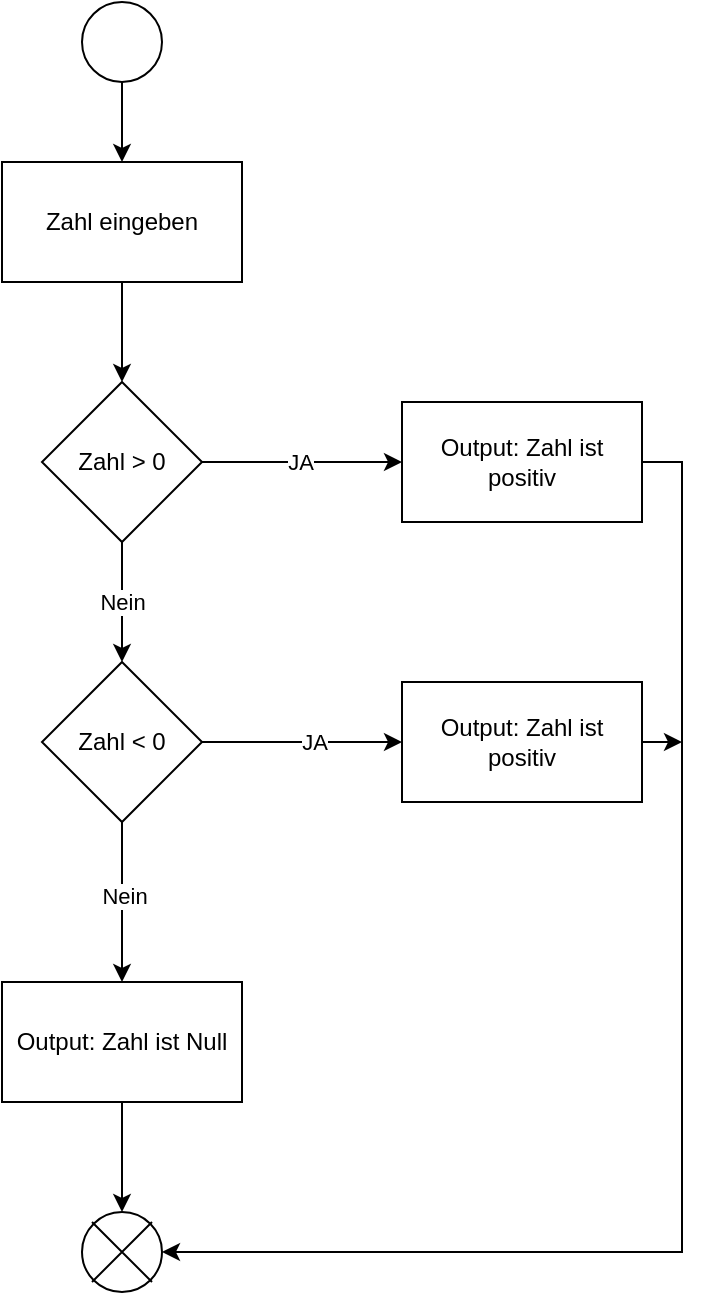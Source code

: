 <mxfile version="27.1.4">
  <diagram name="Seite-1" id="upJZjHvNUz3xMS7-7bfP">
    <mxGraphModel dx="1344" dy="800" grid="1" gridSize="10" guides="1" tooltips="1" connect="1" arrows="1" fold="1" page="1" pageScale="1" pageWidth="827" pageHeight="1169" math="0" shadow="0">
      <root>
        <mxCell id="0" />
        <mxCell id="1" parent="0" />
        <mxCell id="s1dfM0Qethzy_j3g58PS-5" style="edgeStyle=orthogonalEdgeStyle;rounded=0;orthogonalLoop=1;jettySize=auto;html=1;entryX=0.5;entryY=0;entryDx=0;entryDy=0;" edge="1" parent="1" source="s1dfM0Qethzy_j3g58PS-1">
          <mxGeometry relative="1" as="geometry">
            <mxPoint x="400" y="230" as="targetPoint" />
          </mxGeometry>
        </mxCell>
        <mxCell id="s1dfM0Qethzy_j3g58PS-1" value="Zahl eingeben" style="rounded=0;whiteSpace=wrap;html=1;" vertex="1" parent="1">
          <mxGeometry x="340" y="120" width="120" height="60" as="geometry" />
        </mxCell>
        <mxCell id="s1dfM0Qethzy_j3g58PS-3" style="edgeStyle=orthogonalEdgeStyle;rounded=0;orthogonalLoop=1;jettySize=auto;html=1;exitX=0.5;exitY=1;exitDx=0;exitDy=0;entryX=0.5;entryY=0;entryDx=0;entryDy=0;" edge="1" parent="1" source="s1dfM0Qethzy_j3g58PS-2" target="s1dfM0Qethzy_j3g58PS-1">
          <mxGeometry relative="1" as="geometry" />
        </mxCell>
        <mxCell id="s1dfM0Qethzy_j3g58PS-2" value="" style="ellipse;whiteSpace=wrap;html=1;aspect=fixed;" vertex="1" parent="1">
          <mxGeometry x="380" y="40" width="40" height="40" as="geometry" />
        </mxCell>
        <mxCell id="s1dfM0Qethzy_j3g58PS-7" style="edgeStyle=orthogonalEdgeStyle;rounded=0;orthogonalLoop=1;jettySize=auto;html=1;" edge="1" parent="1" source="s1dfM0Qethzy_j3g58PS-6">
          <mxGeometry relative="1" as="geometry">
            <mxPoint x="540" y="270" as="targetPoint" />
          </mxGeometry>
        </mxCell>
        <mxCell id="s1dfM0Qethzy_j3g58PS-10" value="JA" style="edgeLabel;html=1;align=center;verticalAlign=middle;resizable=0;points=[];" vertex="1" connectable="0" parent="s1dfM0Qethzy_j3g58PS-7">
          <mxGeometry x="-0.025" relative="1" as="geometry">
            <mxPoint as="offset" />
          </mxGeometry>
        </mxCell>
        <mxCell id="s1dfM0Qethzy_j3g58PS-11" style="edgeStyle=orthogonalEdgeStyle;rounded=0;orthogonalLoop=1;jettySize=auto;html=1;exitX=0.5;exitY=1;exitDx=0;exitDy=0;" edge="1" parent="1" source="s1dfM0Qethzy_j3g58PS-6" target="s1dfM0Qethzy_j3g58PS-8">
          <mxGeometry relative="1" as="geometry" />
        </mxCell>
        <mxCell id="s1dfM0Qethzy_j3g58PS-12" value="Nein" style="edgeLabel;html=1;align=center;verticalAlign=middle;resizable=0;points=[];" vertex="1" connectable="0" parent="s1dfM0Qethzy_j3g58PS-11">
          <mxGeometry x="0.1" y="4" relative="1" as="geometry">
            <mxPoint x="-4" y="-3" as="offset" />
          </mxGeometry>
        </mxCell>
        <mxCell id="s1dfM0Qethzy_j3g58PS-6" value="Zahl &amp;gt; 0" style="rhombus;whiteSpace=wrap;html=1;" vertex="1" parent="1">
          <mxGeometry x="360" y="230" width="80" height="80" as="geometry" />
        </mxCell>
        <mxCell id="s1dfM0Qethzy_j3g58PS-15" style="edgeStyle=orthogonalEdgeStyle;rounded=0;orthogonalLoop=1;jettySize=auto;html=1;exitX=1;exitY=0.5;exitDx=0;exitDy=0;" edge="1" parent="1" source="s1dfM0Qethzy_j3g58PS-8" target="s1dfM0Qethzy_j3g58PS-14">
          <mxGeometry relative="1" as="geometry" />
        </mxCell>
        <mxCell id="s1dfM0Qethzy_j3g58PS-16" value="JA" style="edgeLabel;html=1;align=center;verticalAlign=middle;resizable=0;points=[];" vertex="1" connectable="0" parent="s1dfM0Qethzy_j3g58PS-15">
          <mxGeometry x="0.12" relative="1" as="geometry">
            <mxPoint as="offset" />
          </mxGeometry>
        </mxCell>
        <mxCell id="s1dfM0Qethzy_j3g58PS-20" style="edgeStyle=orthogonalEdgeStyle;rounded=0;orthogonalLoop=1;jettySize=auto;html=1;exitX=0.5;exitY=1;exitDx=0;exitDy=0;" edge="1" parent="1" source="s1dfM0Qethzy_j3g58PS-8">
          <mxGeometry relative="1" as="geometry">
            <mxPoint x="400" y="530" as="targetPoint" />
          </mxGeometry>
        </mxCell>
        <mxCell id="s1dfM0Qethzy_j3g58PS-21" value="Nein" style="edgeLabel;html=1;align=center;verticalAlign=middle;resizable=0;points=[];" vertex="1" connectable="0" parent="s1dfM0Qethzy_j3g58PS-20">
          <mxGeometry x="0.283" y="1" relative="1" as="geometry">
            <mxPoint x="-1" y="-14" as="offset" />
          </mxGeometry>
        </mxCell>
        <mxCell id="s1dfM0Qethzy_j3g58PS-8" value="Zahl &amp;lt; 0" style="rhombus;whiteSpace=wrap;html=1;" vertex="1" parent="1">
          <mxGeometry x="360" y="370" width="80" height="80" as="geometry" />
        </mxCell>
        <mxCell id="s1dfM0Qethzy_j3g58PS-28" style="edgeStyle=orthogonalEdgeStyle;rounded=0;orthogonalLoop=1;jettySize=auto;html=1;exitX=1;exitY=0.5;exitDx=0;exitDy=0;entryX=1;entryY=0.5;entryDx=0;entryDy=0;" edge="1" parent="1" source="s1dfM0Qethzy_j3g58PS-9" target="s1dfM0Qethzy_j3g58PS-23">
          <mxGeometry relative="1" as="geometry" />
        </mxCell>
        <mxCell id="s1dfM0Qethzy_j3g58PS-9" value="Output: Zahl ist positiv" style="rounded=0;whiteSpace=wrap;html=1;" vertex="1" parent="1">
          <mxGeometry x="540" y="240" width="120" height="60" as="geometry" />
        </mxCell>
        <mxCell id="s1dfM0Qethzy_j3g58PS-29" style="edgeStyle=orthogonalEdgeStyle;rounded=0;orthogonalLoop=1;jettySize=auto;html=1;exitX=1;exitY=0.5;exitDx=0;exitDy=0;" edge="1" parent="1" source="s1dfM0Qethzy_j3g58PS-14">
          <mxGeometry relative="1" as="geometry">
            <mxPoint x="680" y="410" as="targetPoint" />
          </mxGeometry>
        </mxCell>
        <mxCell id="s1dfM0Qethzy_j3g58PS-14" value="Output: Zahl ist positiv" style="rounded=0;whiteSpace=wrap;html=1;" vertex="1" parent="1">
          <mxGeometry x="540" y="380" width="120" height="60" as="geometry" />
        </mxCell>
        <mxCell id="s1dfM0Qethzy_j3g58PS-26" value="" style="edgeStyle=orthogonalEdgeStyle;rounded=0;orthogonalLoop=1;jettySize=auto;html=1;" edge="1" parent="1" source="s1dfM0Qethzy_j3g58PS-22" target="s1dfM0Qethzy_j3g58PS-23">
          <mxGeometry relative="1" as="geometry" />
        </mxCell>
        <mxCell id="s1dfM0Qethzy_j3g58PS-22" value="Output: Zahl ist Null" style="rounded=0;whiteSpace=wrap;html=1;" vertex="1" parent="1">
          <mxGeometry x="340" y="530" width="120" height="60" as="geometry" />
        </mxCell>
        <mxCell id="s1dfM0Qethzy_j3g58PS-23" value="" style="ellipse;whiteSpace=wrap;html=1;aspect=fixed;" vertex="1" parent="1">
          <mxGeometry x="380" y="645" width="40" height="40" as="geometry" />
        </mxCell>
        <mxCell id="s1dfM0Qethzy_j3g58PS-27" value="" style="shape=umlDestroy;html=1;" vertex="1" parent="1">
          <mxGeometry x="385" y="650" width="30" height="30" as="geometry" />
        </mxCell>
      </root>
    </mxGraphModel>
  </diagram>
</mxfile>
